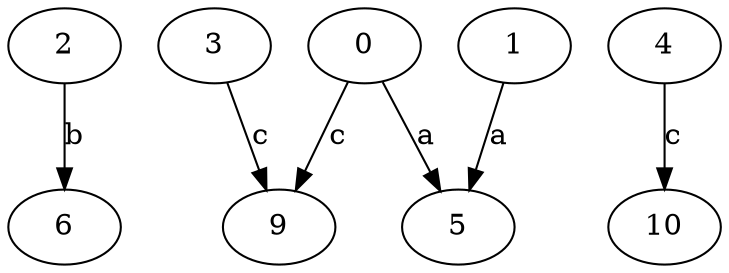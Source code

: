 strict digraph  {
2;
3;
4;
5;
6;
0;
1;
9;
10;
2 -> 6  [label=b];
3 -> 9  [label=c];
4 -> 10  [label=c];
0 -> 5  [label=a];
0 -> 9  [label=c];
1 -> 5  [label=a];
}
